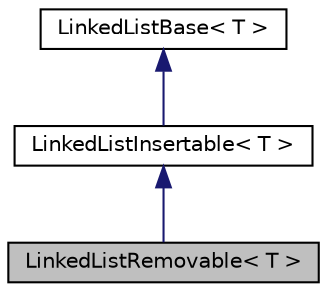 digraph "LinkedListRemovable&lt; T &gt;"
{
  edge [fontname="Helvetica",fontsize="10",labelfontname="Helvetica",labelfontsize="10"];
  node [fontname="Helvetica",fontsize="10",shape=record];
  Node1 [label="LinkedListRemovable\< T \>",height=0.2,width=0.4,color="black", fillcolor="grey75", style="filled", fontcolor="black"];
  Node2 -> Node1 [dir="back",color="midnightblue",fontsize="10",style="solid",fontname="Helvetica"];
  Node2 [label="LinkedListInsertable\< T \>",height=0.2,width=0.4,color="black", fillcolor="white", style="filled",URL="$class_linked_list_insertable.html"];
  Node3 -> Node2 [dir="back",color="midnightblue",fontsize="10",style="solid",fontname="Helvetica"];
  Node3 [label="LinkedListBase\< T \>",height=0.2,width=0.4,color="black", fillcolor="white", style="filled",URL="$class_linked_list_base.html"];
}

